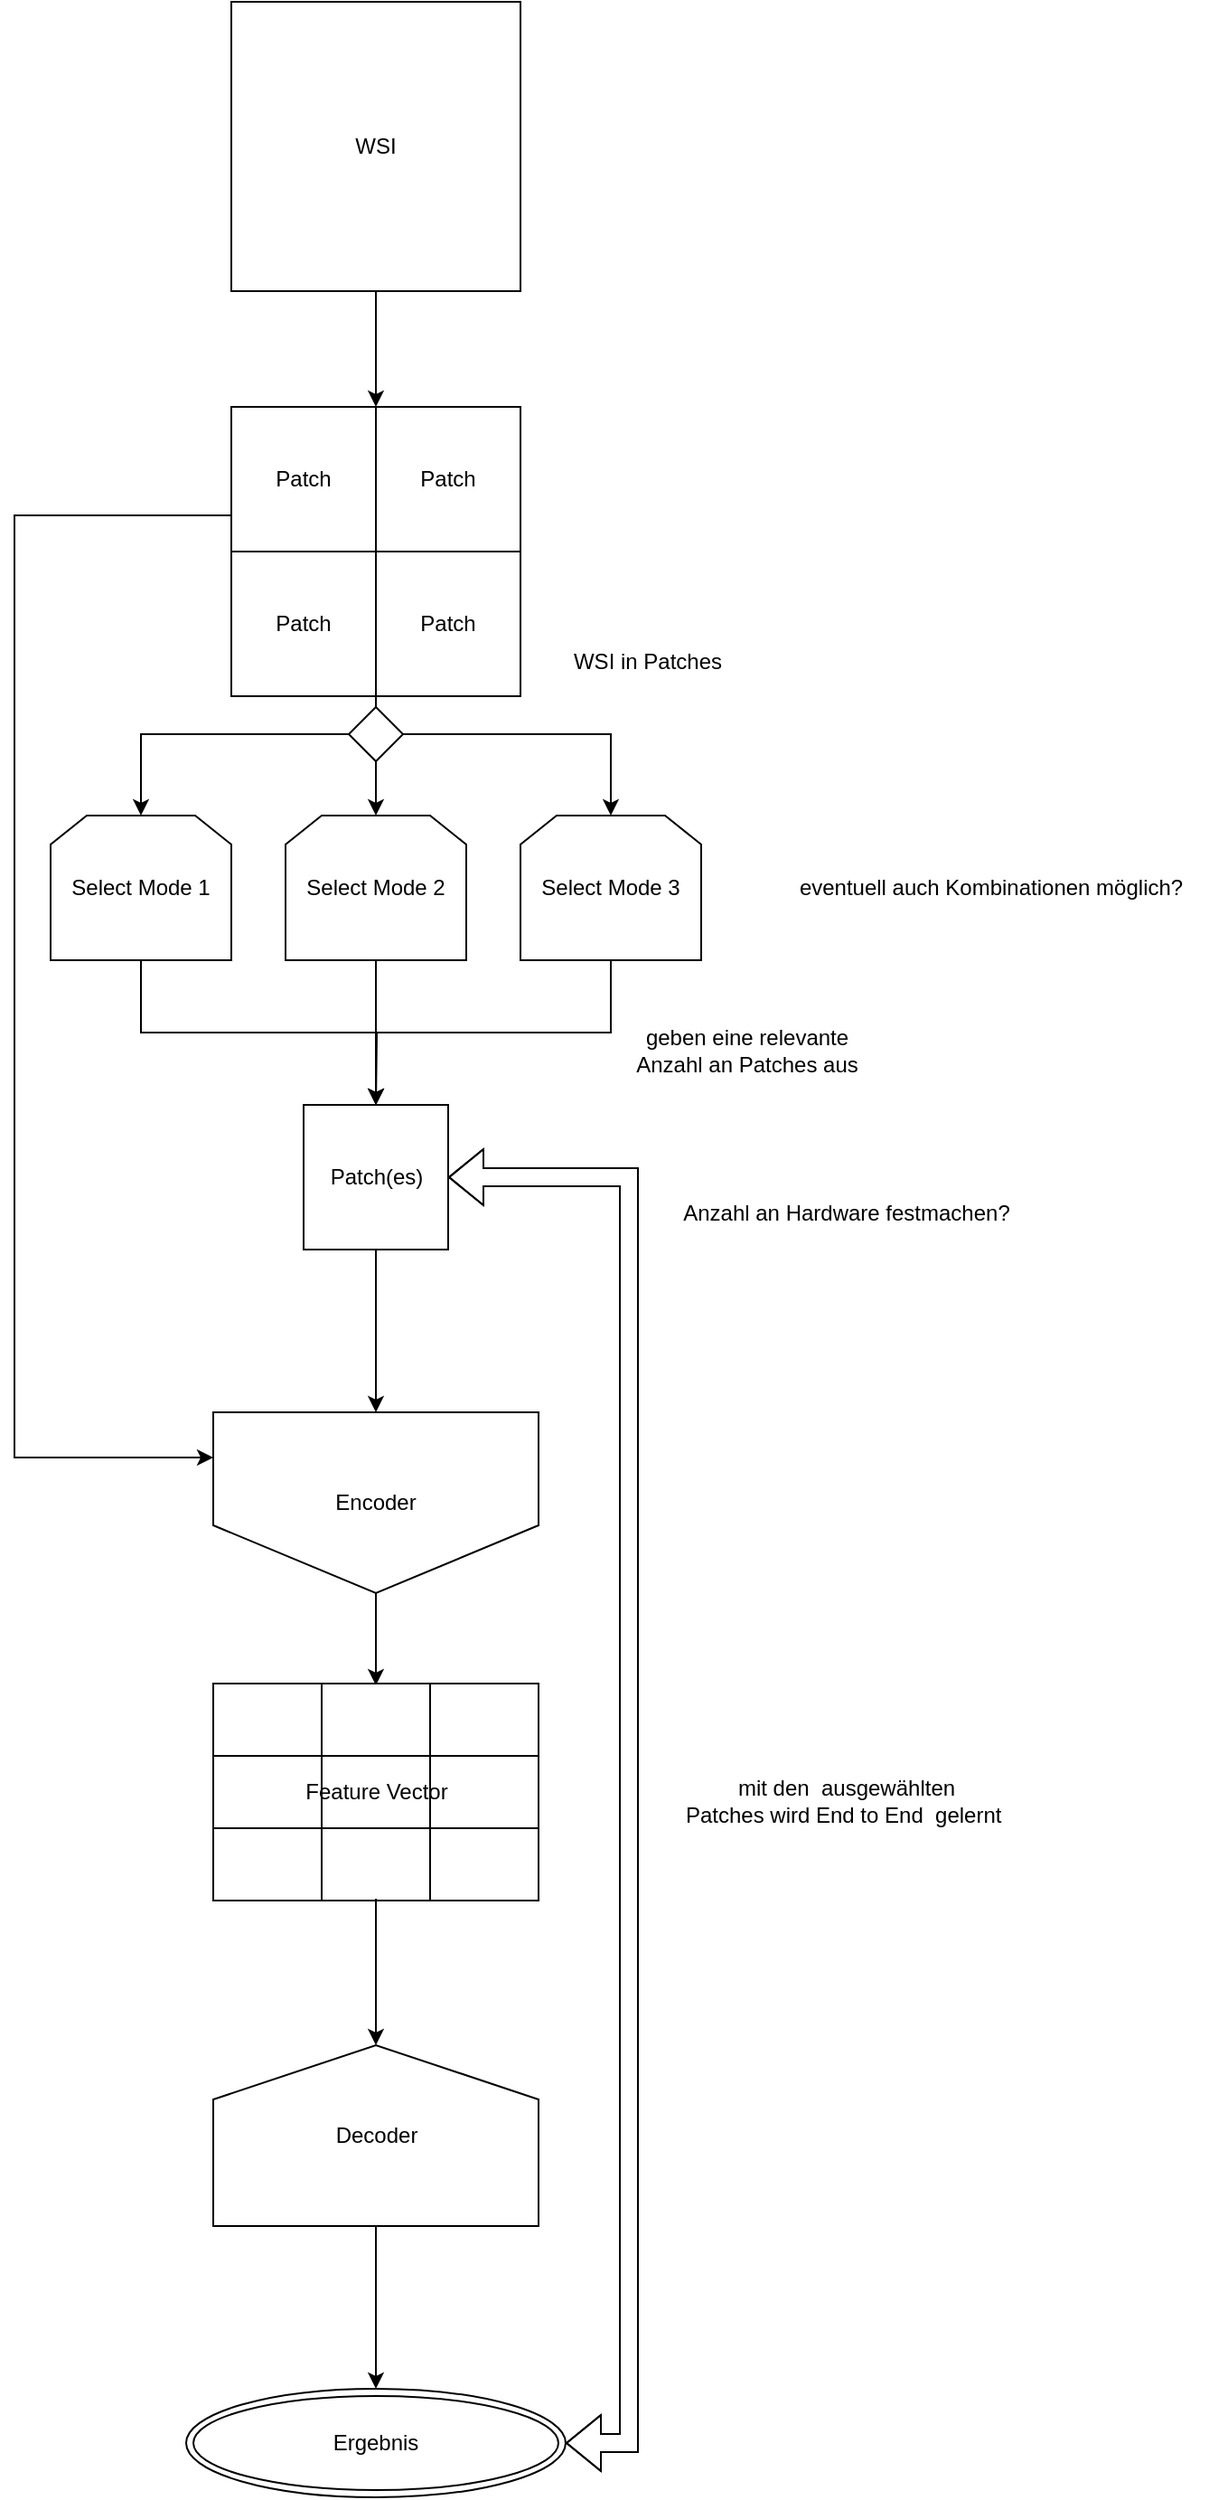 <mxfile version="20.8.4" type="device"><diagram id="EPSNlhqXz3_sEpb5ZM3i" name="Seite-1"><mxGraphModel dx="2074" dy="1182" grid="1" gridSize="10" guides="1" tooltips="1" connect="1" arrows="1" fold="1" page="1" pageScale="1" pageWidth="1169" pageHeight="827" math="0" shadow="0"><root><mxCell id="0"/><mxCell id="1" parent="0"/><mxCell id="Djze5WN0Fm3DxAP9IJfM-25" value="Patch" style="whiteSpace=wrap;html=1;aspect=fixed;" parent="1" vertex="1"><mxGeometry x="450" y="224" width="80" height="80" as="geometry"/></mxCell><mxCell id="Djze5WN0Fm3DxAP9IJfM-26" value="Patch" style="whiteSpace=wrap;html=1;aspect=fixed;" parent="1" vertex="1"><mxGeometry x="530" y="224" width="80" height="80" as="geometry"/></mxCell><mxCell id="Djze5WN0Fm3DxAP9IJfM-78" style="edgeStyle=orthogonalEdgeStyle;rounded=0;orthogonalLoop=1;jettySize=auto;html=1;exitX=0;exitY=0;exitDx=0;exitDy=0;entryX=0;entryY=0.25;entryDx=0;entryDy=0;" parent="1" source="Djze5WN0Fm3DxAP9IJfM-27" target="Djze5WN0Fm3DxAP9IJfM-55" edge="1"><mxGeometry relative="1" as="geometry"><Array as="points"><mxPoint x="450" y="284"/><mxPoint x="330" y="284"/><mxPoint x="330" y="805"/></Array></mxGeometry></mxCell><mxCell id="Djze5WN0Fm3DxAP9IJfM-27" value="Patch" style="whiteSpace=wrap;html=1;aspect=fixed;" parent="1" vertex="1"><mxGeometry x="450" y="304" width="80" height="80" as="geometry"/></mxCell><mxCell id="Djze5WN0Fm3DxAP9IJfM-34" style="edgeStyle=orthogonalEdgeStyle;rounded=0;orthogonalLoop=1;jettySize=auto;html=1;exitX=0;exitY=1;exitDx=0;exitDy=0;entryX=0.5;entryY=0;entryDx=0;entryDy=0;" parent="1" source="Djze5WN0Fm3DxAP9IJfM-28" target="Djze5WN0Fm3DxAP9IJfM-31" edge="1"><mxGeometry relative="1" as="geometry"/></mxCell><mxCell id="Djze5WN0Fm3DxAP9IJfM-28" value="Patch" style="whiteSpace=wrap;html=1;aspect=fixed;" parent="1" vertex="1"><mxGeometry x="530" y="304" width="80" height="80" as="geometry"/></mxCell><mxCell id="Djze5WN0Fm3DxAP9IJfM-37" style="edgeStyle=orthogonalEdgeStyle;rounded=0;orthogonalLoop=1;jettySize=auto;html=1;exitX=0.5;exitY=1;exitDx=0;exitDy=0;entryX=1;entryY=0;entryDx=0;entryDy=0;" parent="1" source="Djze5WN0Fm3DxAP9IJfM-29" target="Djze5WN0Fm3DxAP9IJfM-25" edge="1"><mxGeometry relative="1" as="geometry"/></mxCell><mxCell id="Djze5WN0Fm3DxAP9IJfM-29" value="WSI" style="whiteSpace=wrap;html=1;aspect=fixed;" parent="1" vertex="1"><mxGeometry x="450" width="160" height="160" as="geometry"/></mxCell><mxCell id="Djze5WN0Fm3DxAP9IJfM-50" style="edgeStyle=orthogonalEdgeStyle;rounded=0;orthogonalLoop=1;jettySize=auto;html=1;exitX=0.5;exitY=1;exitDx=0;exitDy=0;entryX=0.5;entryY=0;entryDx=0;entryDy=0;" parent="1" source="Djze5WN0Fm3DxAP9IJfM-30" target="Djze5WN0Fm3DxAP9IJfM-49" edge="1"><mxGeometry relative="1" as="geometry"/></mxCell><mxCell id="Djze5WN0Fm3DxAP9IJfM-30" value="Select Mode 1" style="shape=loopLimit;whiteSpace=wrap;html=1;" parent="1" vertex="1"><mxGeometry x="350" y="450" width="100" height="80" as="geometry"/></mxCell><mxCell id="Djze5WN0Fm3DxAP9IJfM-51" style="edgeStyle=orthogonalEdgeStyle;rounded=0;orthogonalLoop=1;jettySize=auto;html=1;exitX=0.5;exitY=1;exitDx=0;exitDy=0;" parent="1" source="Djze5WN0Fm3DxAP9IJfM-31" edge="1"><mxGeometry relative="1" as="geometry"><mxPoint x="530" y="610" as="targetPoint"/></mxGeometry></mxCell><mxCell id="Djze5WN0Fm3DxAP9IJfM-31" value="Select Mode 2" style="shape=loopLimit;whiteSpace=wrap;html=1;" parent="1" vertex="1"><mxGeometry x="480" y="450" width="100" height="80" as="geometry"/></mxCell><mxCell id="Djze5WN0Fm3DxAP9IJfM-52" style="edgeStyle=orthogonalEdgeStyle;rounded=0;orthogonalLoop=1;jettySize=auto;html=1;exitX=0.5;exitY=1;exitDx=0;exitDy=0;" parent="1" source="Djze5WN0Fm3DxAP9IJfM-32" edge="1"><mxGeometry relative="1" as="geometry"><mxPoint x="530" y="610" as="targetPoint"/></mxGeometry></mxCell><mxCell id="Djze5WN0Fm3DxAP9IJfM-32" value="Select Mode 3" style="shape=loopLimit;whiteSpace=wrap;html=1;" parent="1" vertex="1"><mxGeometry x="610" y="450" width="100" height="80" as="geometry"/></mxCell><mxCell id="Djze5WN0Fm3DxAP9IJfM-46" style="edgeStyle=orthogonalEdgeStyle;rounded=0;orthogonalLoop=1;jettySize=auto;html=1;exitX=1;exitY=0.5;exitDx=0;exitDy=0;entryX=0.5;entryY=0;entryDx=0;entryDy=0;" parent="1" source="Djze5WN0Fm3DxAP9IJfM-45" target="Djze5WN0Fm3DxAP9IJfM-32" edge="1"><mxGeometry relative="1" as="geometry"/></mxCell><mxCell id="Djze5WN0Fm3DxAP9IJfM-47" style="edgeStyle=orthogonalEdgeStyle;rounded=0;orthogonalLoop=1;jettySize=auto;html=1;exitX=0;exitY=0.5;exitDx=0;exitDy=0;entryX=0.5;entryY=0;entryDx=0;entryDy=0;" parent="1" source="Djze5WN0Fm3DxAP9IJfM-45" target="Djze5WN0Fm3DxAP9IJfM-30" edge="1"><mxGeometry relative="1" as="geometry"/></mxCell><mxCell id="Djze5WN0Fm3DxAP9IJfM-45" value="" style="rhombus;" parent="1" vertex="1"><mxGeometry x="515" y="390" width="30" height="30" as="geometry"/></mxCell><mxCell id="Djze5WN0Fm3DxAP9IJfM-48" value="eventuell auch Kombinationen möglich?&lt;br&gt;" style="text;html=1;align=center;verticalAlign=middle;resizable=0;points=[];autosize=1;strokeColor=none;fillColor=none;" parent="1" vertex="1"><mxGeometry x="750" y="475" width="240" height="30" as="geometry"/></mxCell><mxCell id="Djze5WN0Fm3DxAP9IJfM-81" style="edgeStyle=orthogonalEdgeStyle;rounded=0;orthogonalLoop=1;jettySize=auto;html=1;exitX=0.5;exitY=1;exitDx=0;exitDy=0;entryX=0.5;entryY=0;entryDx=0;entryDy=0;" parent="1" source="Djze5WN0Fm3DxAP9IJfM-49" target="Djze5WN0Fm3DxAP9IJfM-55" edge="1"><mxGeometry relative="1" as="geometry"/></mxCell><mxCell id="Djze5WN0Fm3DxAP9IJfM-49" value="Patch(es)" style="yellowSpace=wrap;html=1;aspect=fixed;" parent="1" vertex="1"><mxGeometry x="490" y="610" width="80" height="80" as="geometry"/></mxCell><mxCell id="Djze5WN0Fm3DxAP9IJfM-53" value="geben eine relevante&lt;br&gt;Anzahl an Patches aus" style="text;html=1;align=center;verticalAlign=middle;resizable=0;points=[];autosize=1;strokeColor=none;fillColor=none;" parent="1" vertex="1"><mxGeometry x="660" y="560" width="150" height="40" as="geometry"/></mxCell><mxCell id="Djze5WN0Fm3DxAP9IJfM-54" style="edgeStyle=orthogonalEdgeStyle;rounded=0;orthogonalLoop=1;jettySize=auto;html=1;exitX=0.5;exitY=1;exitDx=0;exitDy=0;entryX=0.5;entryY=0.025;entryDx=0;entryDy=0;entryPerimeter=0;" parent="1" source="Djze5WN0Fm3DxAP9IJfM-55" target="Djze5WN0Fm3DxAP9IJfM-57" edge="1"><mxGeometry relative="1" as="geometry"/></mxCell><mxCell id="Djze5WN0Fm3DxAP9IJfM-55" value="Encoder" style="shape=offPageConnector;whiteSpace=wrap;html=1;" parent="1" vertex="1"><mxGeometry x="440" y="780" width="180" height="100" as="geometry"/></mxCell><mxCell id="Djze5WN0Fm3DxAP9IJfM-56" value="" style="shape=table;html=1;whiteSpace=wrap;startSize=0;container=1;collapsible=0;childLayout=tableLayout;" parent="1" vertex="1"><mxGeometry x="440" y="930" width="180" height="120" as="geometry"/></mxCell><mxCell id="Djze5WN0Fm3DxAP9IJfM-57" value="" style="shape=tableRow;horizontal=0;startSize=0;swimlaneHead=0;swimlaneBody=0;top=0;left=0;bottom=0;right=0;collapsible=0;dropTarget=0;fillColor=none;points=[[0,0.5],[1,0.5]];portConstraint=eastwest;" parent="Djze5WN0Fm3DxAP9IJfM-56" vertex="1"><mxGeometry width="180" height="40" as="geometry"/></mxCell><mxCell id="Djze5WN0Fm3DxAP9IJfM-58" value="" style="shape=partialRectangle;html=1;whiteSpace=wrap;connectable=0;fillColor=none;top=0;left=0;bottom=0;right=0;overflow=hidden;" parent="Djze5WN0Fm3DxAP9IJfM-57" vertex="1"><mxGeometry width="60" height="40" as="geometry"><mxRectangle width="60" height="40" as="alternateBounds"/></mxGeometry></mxCell><mxCell id="Djze5WN0Fm3DxAP9IJfM-59" value="" style="shape=partialRectangle;html=1;whiteSpace=wrap;connectable=0;fillColor=none;top=0;left=0;bottom=0;right=0;overflow=hidden;" parent="Djze5WN0Fm3DxAP9IJfM-57" vertex="1"><mxGeometry x="60" width="60" height="40" as="geometry"><mxRectangle width="60" height="40" as="alternateBounds"/></mxGeometry></mxCell><mxCell id="Djze5WN0Fm3DxAP9IJfM-60" value="" style="shape=partialRectangle;html=1;whiteSpace=wrap;connectable=0;fillColor=none;top=0;left=0;bottom=0;right=0;overflow=hidden;" parent="Djze5WN0Fm3DxAP9IJfM-57" vertex="1"><mxGeometry x="120" width="60" height="40" as="geometry"><mxRectangle width="60" height="40" as="alternateBounds"/></mxGeometry></mxCell><mxCell id="Djze5WN0Fm3DxAP9IJfM-61" value="" style="shape=tableRow;horizontal=0;startSize=0;swimlaneHead=0;swimlaneBody=0;top=0;left=0;bottom=0;right=0;collapsible=0;dropTarget=0;fillColor=none;points=[[0,0.5],[1,0.5]];portConstraint=eastwest;" parent="Djze5WN0Fm3DxAP9IJfM-56" vertex="1"><mxGeometry y="40" width="180" height="40" as="geometry"/></mxCell><mxCell id="Djze5WN0Fm3DxAP9IJfM-62" value="" style="shape=partialRectangle;html=1;whiteSpace=wrap;connectable=0;fillColor=none;top=0;left=0;bottom=0;right=0;overflow=hidden;" parent="Djze5WN0Fm3DxAP9IJfM-61" vertex="1"><mxGeometry width="60" height="40" as="geometry"><mxRectangle width="60" height="40" as="alternateBounds"/></mxGeometry></mxCell><mxCell id="Djze5WN0Fm3DxAP9IJfM-63" value="" style="shape=partialRectangle;html=1;whiteSpace=wrap;connectable=0;fillColor=none;top=0;left=0;bottom=0;right=0;overflow=hidden;" parent="Djze5WN0Fm3DxAP9IJfM-61" vertex="1"><mxGeometry x="60" width="60" height="40" as="geometry"><mxRectangle width="60" height="40" as="alternateBounds"/></mxGeometry></mxCell><mxCell id="Djze5WN0Fm3DxAP9IJfM-64" value="" style="shape=partialRectangle;html=1;whiteSpace=wrap;connectable=0;fillColor=none;top=0;left=0;bottom=0;right=0;overflow=hidden;" parent="Djze5WN0Fm3DxAP9IJfM-61" vertex="1"><mxGeometry x="120" width="60" height="40" as="geometry"><mxRectangle width="60" height="40" as="alternateBounds"/></mxGeometry></mxCell><mxCell id="Djze5WN0Fm3DxAP9IJfM-65" value="" style="shape=tableRow;horizontal=0;startSize=0;swimlaneHead=0;swimlaneBody=0;top=0;left=0;bottom=0;right=0;collapsible=0;dropTarget=0;fillColor=none;points=[[0,0.5],[1,0.5]];portConstraint=eastwest;" parent="Djze5WN0Fm3DxAP9IJfM-56" vertex="1"><mxGeometry y="80" width="180" height="40" as="geometry"/></mxCell><mxCell id="Djze5WN0Fm3DxAP9IJfM-66" value="" style="shape=partialRectangle;html=1;whiteSpace=wrap;connectable=0;fillColor=none;top=0;left=0;bottom=0;right=0;overflow=hidden;" parent="Djze5WN0Fm3DxAP9IJfM-65" vertex="1"><mxGeometry width="60" height="40" as="geometry"><mxRectangle width="60" height="40" as="alternateBounds"/></mxGeometry></mxCell><mxCell id="Djze5WN0Fm3DxAP9IJfM-67" value="" style="shape=partialRectangle;html=1;whiteSpace=wrap;connectable=0;fillColor=none;top=0;left=0;bottom=0;right=0;overflow=hidden;" parent="Djze5WN0Fm3DxAP9IJfM-65" vertex="1"><mxGeometry x="60" width="60" height="40" as="geometry"><mxRectangle width="60" height="40" as="alternateBounds"/></mxGeometry></mxCell><mxCell id="Djze5WN0Fm3DxAP9IJfM-68" value="" style="shape=partialRectangle;html=1;whiteSpace=wrap;connectable=0;fillColor=none;top=0;left=0;bottom=0;right=0;overflow=hidden;pointerEvents=1;" parent="Djze5WN0Fm3DxAP9IJfM-65" vertex="1"><mxGeometry x="120" width="60" height="40" as="geometry"><mxRectangle width="60" height="40" as="alternateBounds"/></mxGeometry></mxCell><mxCell id="Djze5WN0Fm3DxAP9IJfM-69" value="Feature Vector&lt;br&gt;" style="text;html=1;align=center;verticalAlign=middle;resizable=0;points=[];autosize=1;strokeColor=none;fillColor=none;" parent="1" vertex="1"><mxGeometry x="480" y="975" width="100" height="30" as="geometry"/></mxCell><mxCell id="Djze5WN0Fm3DxAP9IJfM-70" style="edgeStyle=orthogonalEdgeStyle;rounded=0;orthogonalLoop=1;jettySize=auto;html=1;exitX=0.5;exitY=0;exitDx=0;exitDy=0;entryX=0.5;entryY=0;entryDx=0;entryDy=0;" parent="1" source="Djze5WN0Fm3DxAP9IJfM-71" target="Djze5WN0Fm3DxAP9IJfM-73" edge="1"><mxGeometry relative="1" as="geometry"/></mxCell><mxCell id="Djze5WN0Fm3DxAP9IJfM-71" value="" style="shape=offPageConnector;whiteSpace=wrap;html=1;rotation=-180;size=0.3;" parent="1" vertex="1"><mxGeometry x="440" y="1130" width="180" height="100" as="geometry"/></mxCell><mxCell id="Djze5WN0Fm3DxAP9IJfM-72" value="Decoder" style="text;html=1;align=center;verticalAlign=middle;resizable=0;points=[];autosize=1;strokeColor=none;fillColor=none;" parent="1" vertex="1"><mxGeometry x="495" y="1165" width="70" height="30" as="geometry"/></mxCell><mxCell id="Djze5WN0Fm3DxAP9IJfM-73" value="Ergebnis&lt;br&gt;" style="ellipse;shape=doubleEllipse;whiteSpace=wrap;html=1;" parent="1" vertex="1"><mxGeometry x="425" y="1320" width="210" height="60" as="geometry"/></mxCell><mxCell id="Djze5WN0Fm3DxAP9IJfM-74" style="edgeStyle=orthogonalEdgeStyle;rounded=0;orthogonalLoop=1;jettySize=auto;html=1;exitX=0.5;exitY=0.975;exitDx=0;exitDy=0;entryX=0.5;entryY=1;entryDx=0;entryDy=0;exitPerimeter=0;" parent="1" source="Djze5WN0Fm3DxAP9IJfM-65" target="Djze5WN0Fm3DxAP9IJfM-71" edge="1"><mxGeometry relative="1" as="geometry"/></mxCell><mxCell id="Djze5WN0Fm3DxAP9IJfM-83" value="mit den&amp;nbsp; ausgewählten&lt;br&gt;Patches wird End to End&amp;nbsp; gelernt&amp;nbsp;" style="text;html=1;align=center;verticalAlign=middle;resizable=0;points=[];autosize=1;strokeColor=none;fillColor=none;" parent="1" vertex="1"><mxGeometry x="675" y="975" width="230" height="40" as="geometry"/></mxCell><mxCell id="Djze5WN0Fm3DxAP9IJfM-84" value="Anzahl an Hardware festmachen?" style="text;html=1;align=center;verticalAlign=middle;resizable=0;points=[];autosize=1;strokeColor=none;fillColor=none;" parent="1" vertex="1"><mxGeometry x="690" y="655" width="200" height="30" as="geometry"/></mxCell><mxCell id="6Vp8cco4pyhphn19-Pq0-1" value="" style="shape=flexArrow;endArrow=classic;startArrow=classic;html=1;rounded=0;entryX=1;entryY=0.5;entryDx=0;entryDy=0;exitX=1;exitY=0.5;exitDx=0;exitDy=0;" edge="1" parent="1" source="Djze5WN0Fm3DxAP9IJfM-73" target="Djze5WN0Fm3DxAP9IJfM-49"><mxGeometry width="100" height="100" relative="1" as="geometry"><mxPoint x="880" y="1140" as="sourcePoint"/><mxPoint x="980" y="1040" as="targetPoint"/><Array as="points"><mxPoint x="670" y="1350"/><mxPoint x="670" y="650"/></Array></mxGeometry></mxCell><mxCell id="6Vp8cco4pyhphn19-Pq0-2" value="WSI in Patches" style="text;html=1;align=center;verticalAlign=middle;resizable=0;points=[];autosize=1;strokeColor=none;fillColor=none;" vertex="1" parent="1"><mxGeometry x="620" y="350" width="120" height="30" as="geometry"/></mxCell></root></mxGraphModel></diagram></mxfile>